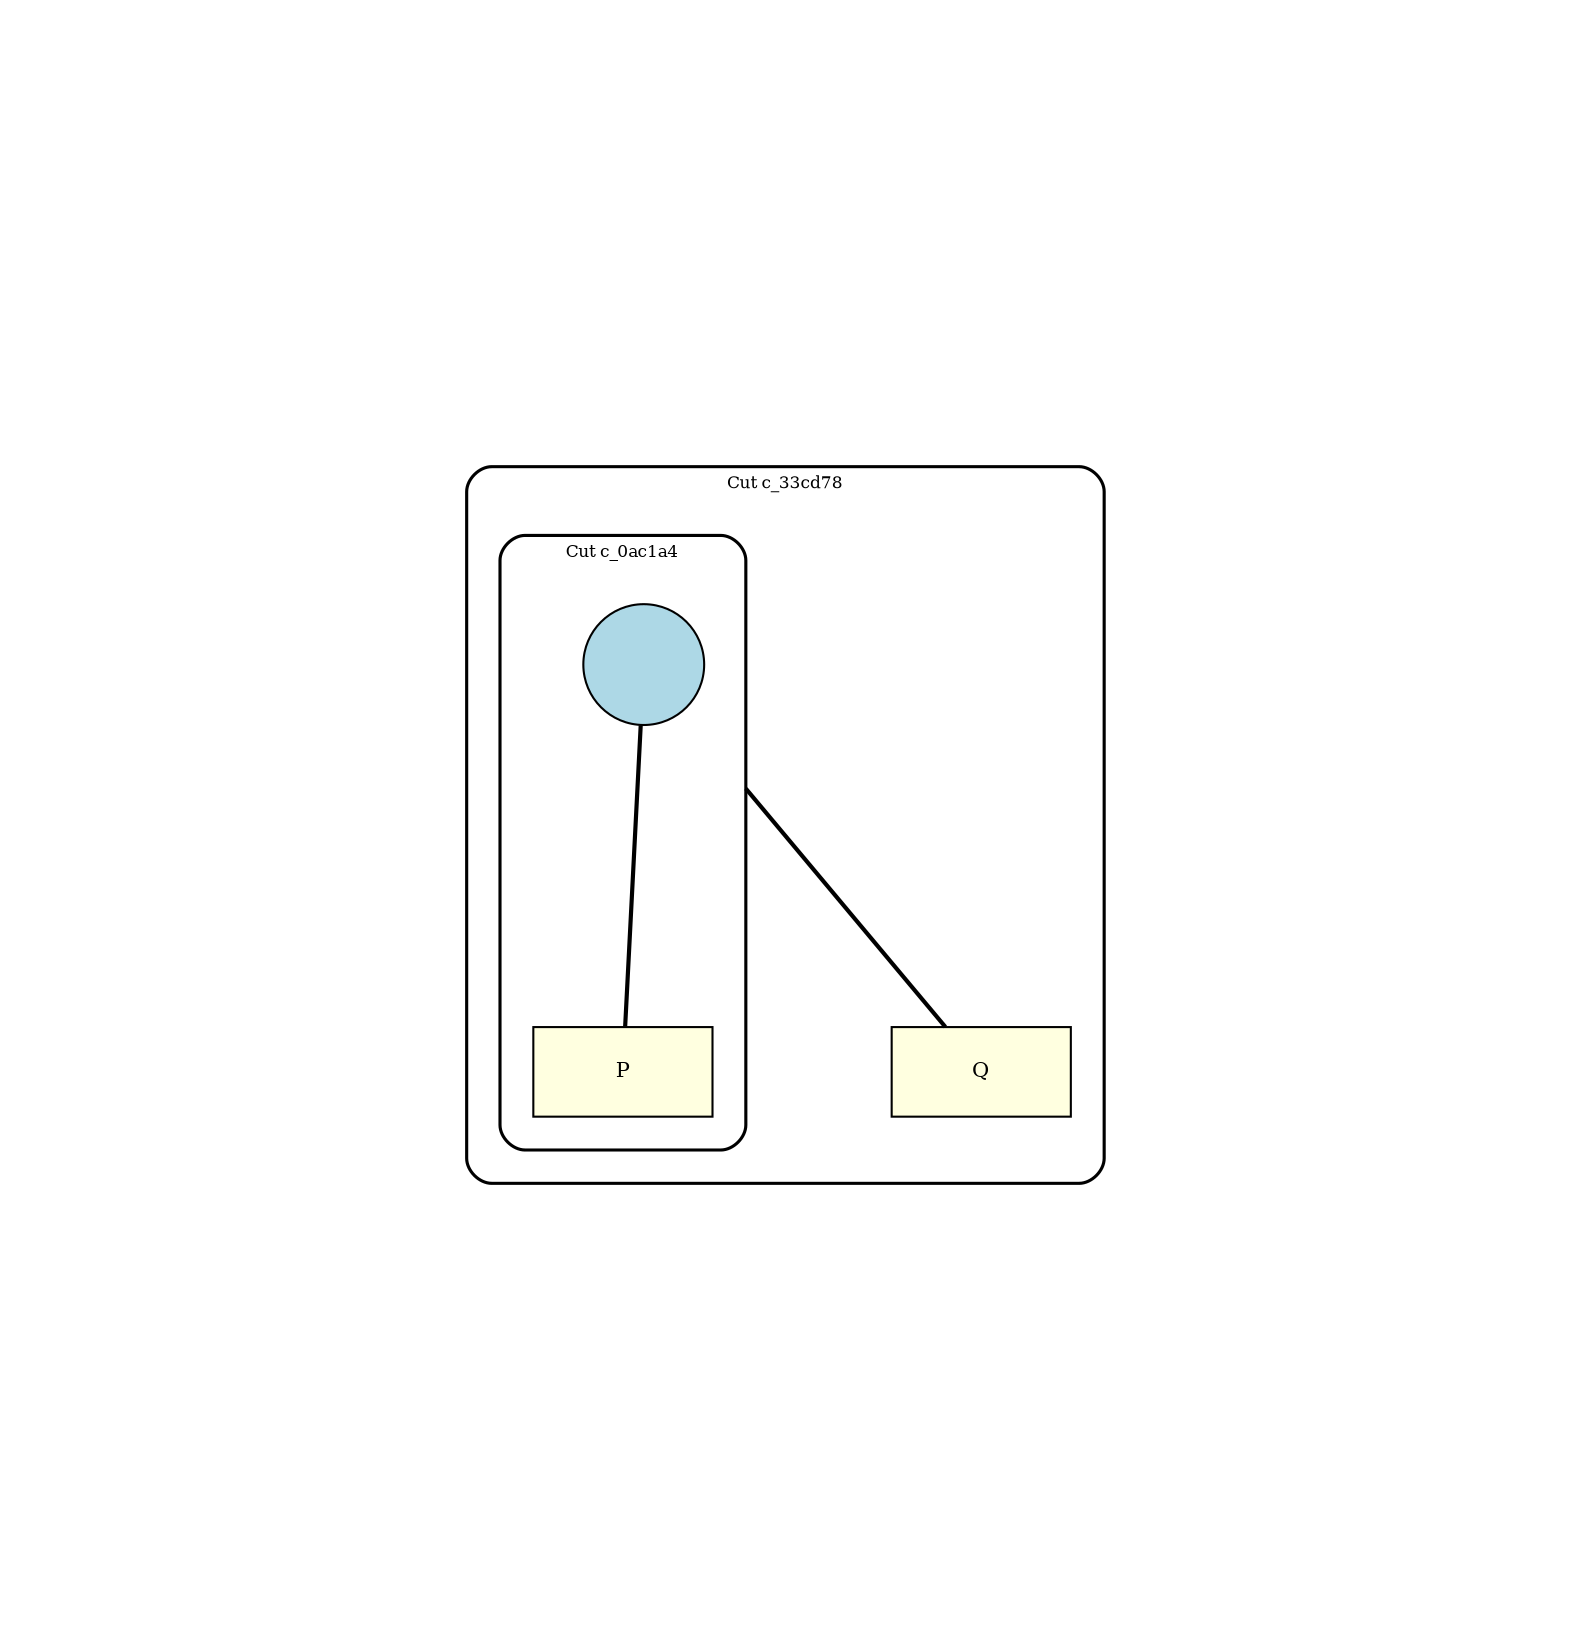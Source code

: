 graph EG {
    // ENHANCED: Dau convention layout with proper spacing
    graph [clusterrank=local, compound=true, newrank=true, rankdir=TB,
           overlap=false, splines=true, concentrate=false];
    
    // Enhanced spacing for Dau visual conventions
    node [shape=circle, width=0.4, height=0.4, fixedsize=true,
          fontsize=10, margin=0.2];
    edge [arrowhead=none, len=3.5, minlen=2.5, weight=1.0];
    
    // Spacing parameters for visual clarity (compact defaults)
    nodesep=1.2;        // Compact node separation
    ranksep=1.0;        // Compact rank separation
    margin=1.5;         // Keep graph margin modest
    pad="1.5,1.5";      // Keep padding modest
    sep="+8";           // Compact minimum separation

  
  // Default node styling with proper sizing
  node [shape=circle, style=filled, fillcolor=lightblue, fontsize=10];
  edge [fontsize=9, labeldistance=1.5, labelangle=0];

  subgraph cluster_c_33cd7828 {
    label="Cut c_33cd78";
    style=rounded;
    color=black;
    penwidth=1.5;
    margin=16.00;  // Padding around cut contents
    labelloc=top;
    fontsize=8;
    // Leverage Graphviz hierarchical layout
    clusterrank=local;  // Layout this cluster separately

    subgraph cluster_c_0ac1a4b8 {
      label="Cut c_0ac1a4";
      style=rounded;
      color=black;
      penwidth=1.5;
      margin=16.00;  // Padding around cut contents
      labelloc=top;
      fontsize=8;
      // Leverage Graphviz hierarchical layout
      clusterrank=local;  // Layout this cluster separately

      v_ae3e8e4d [label="", width=0.80, height=0.65, fixedsize=true];
      e_e2f8ad2a [label="P", shape=box, fillcolor=lightyellow, width=1.20, height=0.60, fixedsize=true];
    }

    e_ee1b8ca4 [label="Q", shape=box, fillcolor=lightyellow, width=1.20, height=0.60, fixedsize=true];
  }

  v_ae3e8e4d -- e_e2f8ad2a [style=bold, penwidth=2, lhead=cluster_c_0ac1a4b8, ltail=cluster_c_0ac1a4b8];
  v_ae3e8e4d -- e_ee1b8ca4 [style=bold, penwidth=2, lhead=cluster_c_33cd7828, ltail=cluster_c_0ac1a4b8];

}